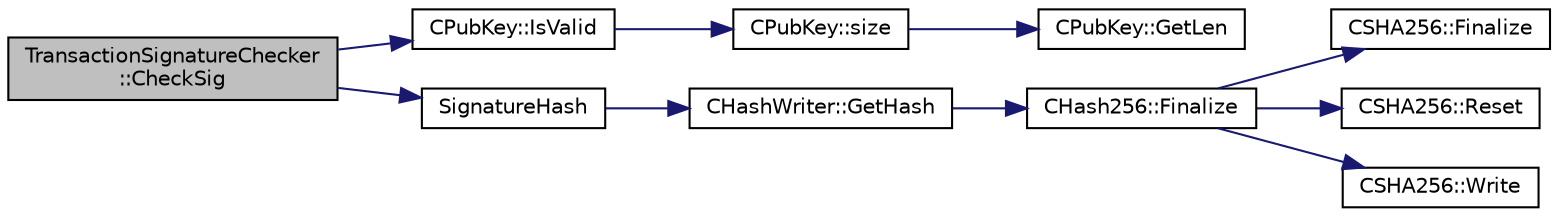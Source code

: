 digraph "TransactionSignatureChecker::CheckSig"
{
  edge [fontname="Helvetica",fontsize="10",labelfontname="Helvetica",labelfontsize="10"];
  node [fontname="Helvetica",fontsize="10",shape=record];
  rankdir="LR";
  Node2 [label="TransactionSignatureChecker\l::CheckSig",height=0.2,width=0.4,color="black", fillcolor="grey75", style="filled", fontcolor="black"];
  Node2 -> Node3 [color="midnightblue",fontsize="10",style="solid",fontname="Helvetica"];
  Node3 [label="CPubKey::IsValid",height=0.2,width=0.4,color="black", fillcolor="white", style="filled",URL="$class_c_pub_key.html#a4fa94293cf8577fd039b9a133f6c7f30"];
  Node3 -> Node4 [color="midnightblue",fontsize="10",style="solid",fontname="Helvetica"];
  Node4 [label="CPubKey::size",height=0.2,width=0.4,color="black", fillcolor="white", style="filled",URL="$class_c_pub_key.html#a6bb28fcf0a5f799c69f5b7269363b309",tooltip="Simple read-only vector-like interface to the pubkey data. "];
  Node4 -> Node5 [color="midnightblue",fontsize="10",style="solid",fontname="Helvetica"];
  Node5 [label="CPubKey::GetLen",height=0.2,width=0.4,color="black", fillcolor="white", style="filled",URL="$class_c_pub_key.html#a7dc71b3f037c84268dc22de97d7b65fb",tooltip="Compute the length of a pubkey with a given first byte. "];
  Node2 -> Node6 [color="midnightblue",fontsize="10",style="solid",fontname="Helvetica"];
  Node6 [label="SignatureHash",height=0.2,width=0.4,color="black", fillcolor="white", style="filled",URL="$interpreter_8cpp.html#a746fd004a62173bb42801259780a3336"];
  Node6 -> Node7 [color="midnightblue",fontsize="10",style="solid",fontname="Helvetica"];
  Node7 [label="CHashWriter::GetHash",height=0.2,width=0.4,color="black", fillcolor="white", style="filled",URL="$class_c_hash_writer.html#ae94a937211502eabf19477630090093a"];
  Node7 -> Node8 [color="midnightblue",fontsize="10",style="solid",fontname="Helvetica"];
  Node8 [label="CHash256::Finalize",height=0.2,width=0.4,color="black", fillcolor="white", style="filled",URL="$class_c_hash256.html#aa8a70c1b7cf24ce7d00240a1131cf4e7"];
  Node8 -> Node9 [color="midnightblue",fontsize="10",style="solid",fontname="Helvetica"];
  Node9 [label="CSHA256::Finalize",height=0.2,width=0.4,color="black", fillcolor="white", style="filled",URL="$class_c_s_h_a256.html#a4259230be0caefa590bc324fc12b9b90"];
  Node8 -> Node10 [color="midnightblue",fontsize="10",style="solid",fontname="Helvetica"];
  Node10 [label="CSHA256::Reset",height=0.2,width=0.4,color="black", fillcolor="white", style="filled",URL="$class_c_s_h_a256.html#a2122395dd5604990eaa0077b43a0e8d4"];
  Node8 -> Node11 [color="midnightblue",fontsize="10",style="solid",fontname="Helvetica"];
  Node11 [label="CSHA256::Write",height=0.2,width=0.4,color="black", fillcolor="white", style="filled",URL="$class_c_s_h_a256.html#a9d7de520a562655da85349372820c883"];
}
